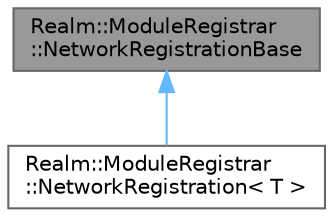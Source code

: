 digraph "Realm::ModuleRegistrar::NetworkRegistrationBase"
{
 // LATEX_PDF_SIZE
  bgcolor="transparent";
  edge [fontname=Helvetica,fontsize=10,labelfontname=Helvetica,labelfontsize=10];
  node [fontname=Helvetica,fontsize=10,shape=box,height=0.2,width=0.4];
  Node1 [id="Node000001",label="Realm::ModuleRegistrar\l::NetworkRegistrationBase",height=0.2,width=0.4,color="gray40", fillcolor="grey60", style="filled", fontcolor="black",tooltip=" "];
  Node1 -> Node2 [id="edge1_Node000001_Node000002",dir="back",color="steelblue1",style="solid",tooltip=" "];
  Node2 [id="Node000002",label="Realm::ModuleRegistrar\l::NetworkRegistration\< T \>",height=0.2,width=0.4,color="gray40", fillcolor="white", style="filled",URL="$classRealm_1_1ModuleRegistrar_1_1NetworkRegistration.html",tooltip=" "];
}
